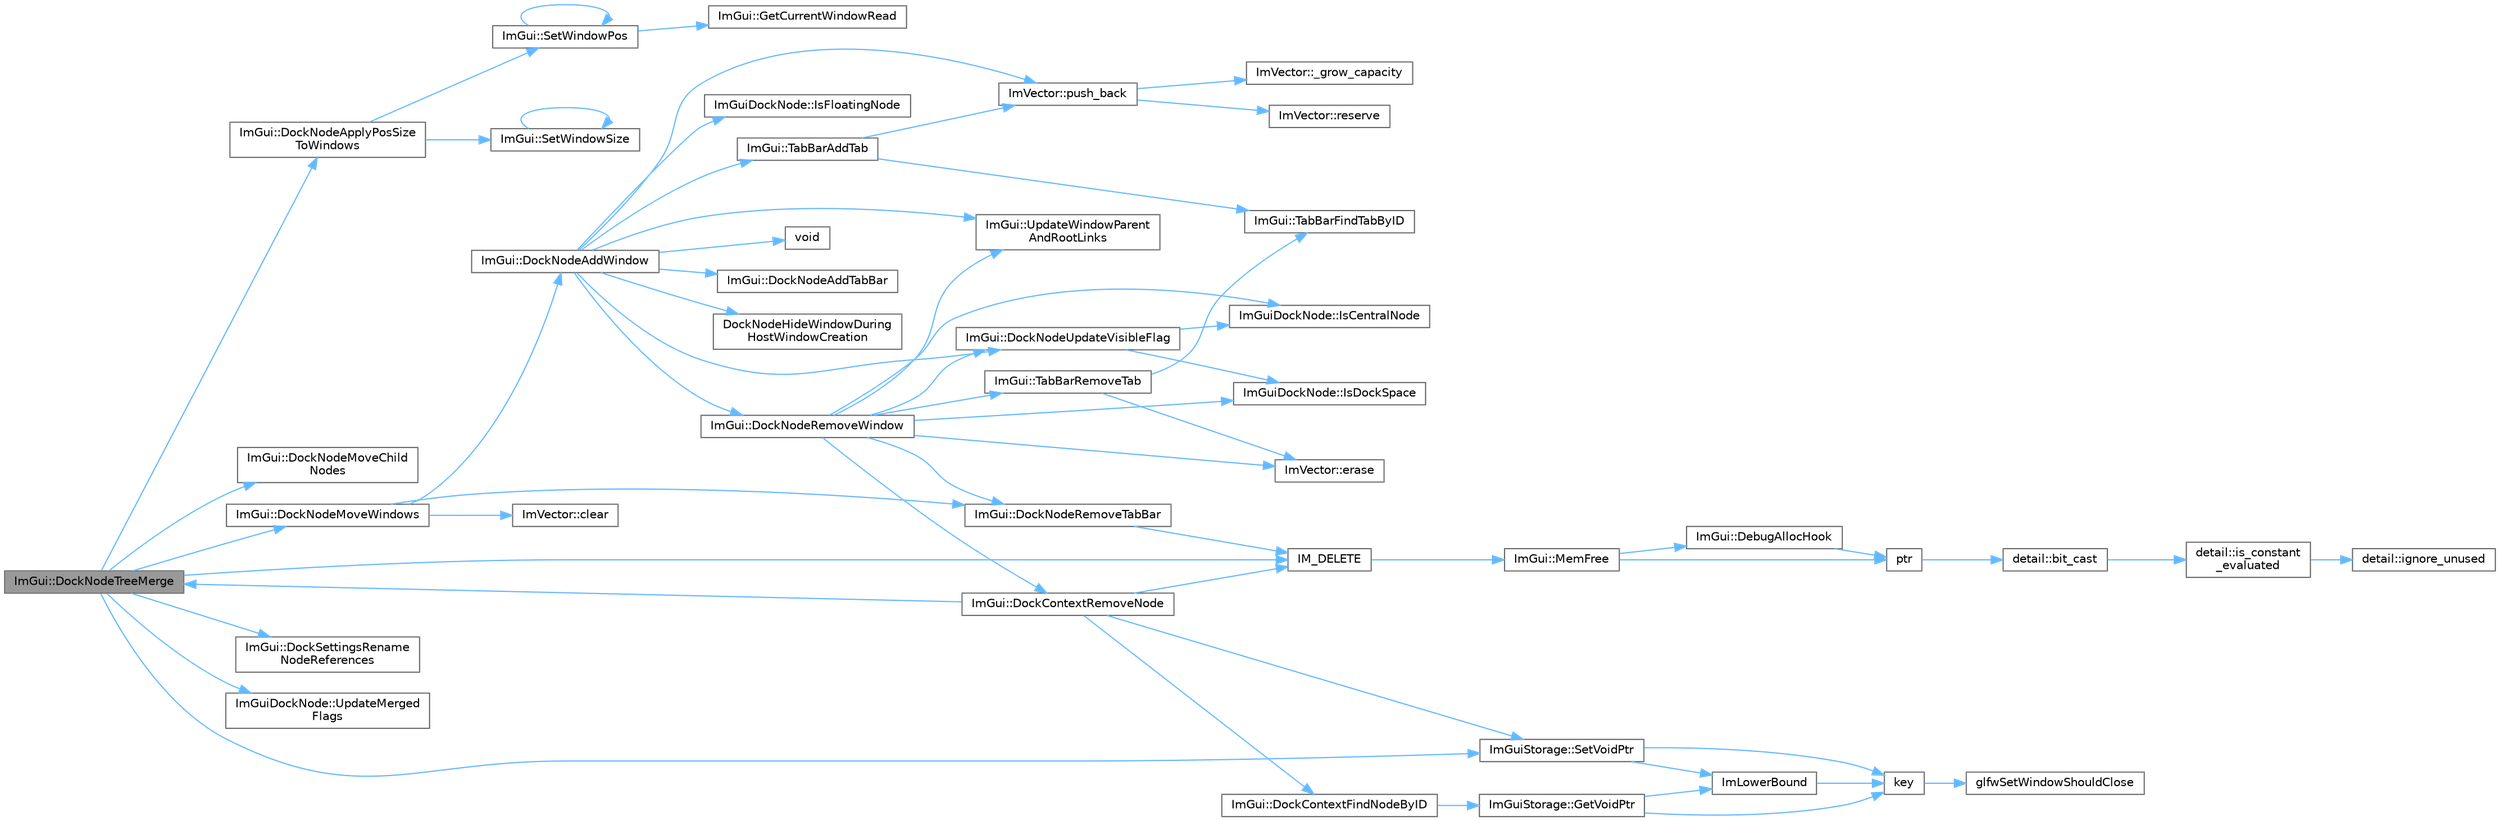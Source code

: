digraph "ImGui::DockNodeTreeMerge"
{
 // LATEX_PDF_SIZE
  bgcolor="transparent";
  edge [fontname=Helvetica,fontsize=10,labelfontname=Helvetica,labelfontsize=10];
  node [fontname=Helvetica,fontsize=10,shape=box,height=0.2,width=0.4];
  rankdir="LR";
  Node1 [id="Node000001",label="ImGui::DockNodeTreeMerge",height=0.2,width=0.4,color="gray40", fillcolor="grey60", style="filled", fontcolor="black",tooltip=" "];
  Node1 -> Node2 [id="edge60_Node000001_Node000002",color="steelblue1",style="solid",tooltip=" "];
  Node2 [id="Node000002",label="ImGui::DockNodeApplyPosSize\lToWindows",height=0.2,width=0.4,color="grey40", fillcolor="white", style="filled",URL="$namespace_im_gui.html#af879255fe0be69945ceff4b832026a71",tooltip=" "];
  Node2 -> Node3 [id="edge61_Node000002_Node000003",color="steelblue1",style="solid",tooltip=" "];
  Node3 [id="Node000003",label="ImGui::SetWindowPos",height=0.2,width=0.4,color="grey40", fillcolor="white", style="filled",URL="$namespace_im_gui.html#aaa81e004de4c0a5cedb836e92e8aa0e5",tooltip=" "];
  Node3 -> Node4 [id="edge62_Node000003_Node000004",color="steelblue1",style="solid",tooltip=" "];
  Node4 [id="Node000004",label="ImGui::GetCurrentWindowRead",height=0.2,width=0.4,color="grey40", fillcolor="white", style="filled",URL="$namespace_im_gui.html#a055af7d6b7b4ae977a9c3c25a98e0d2f",tooltip=" "];
  Node3 -> Node3 [id="edge63_Node000003_Node000003",color="steelblue1",style="solid",tooltip=" "];
  Node2 -> Node5 [id="edge64_Node000002_Node000005",color="steelblue1",style="solid",tooltip=" "];
  Node5 [id="Node000005",label="ImGui::SetWindowSize",height=0.2,width=0.4,color="grey40", fillcolor="white", style="filled",URL="$namespace_im_gui.html#a657c6cc2246485332f608a5204447ea1",tooltip=" "];
  Node5 -> Node5 [id="edge65_Node000005_Node000005",color="steelblue1",style="solid",tooltip=" "];
  Node1 -> Node6 [id="edge66_Node000001_Node000006",color="steelblue1",style="solid",tooltip=" "];
  Node6 [id="Node000006",label="ImGui::DockNodeMoveChild\lNodes",height=0.2,width=0.4,color="grey40", fillcolor="white", style="filled",URL="$namespace_im_gui.html#a7b90f51f0d3548a567fdc90a69035e0d",tooltip=" "];
  Node1 -> Node7 [id="edge67_Node000001_Node000007",color="steelblue1",style="solid",tooltip=" "];
  Node7 [id="Node000007",label="ImGui::DockNodeMoveWindows",height=0.2,width=0.4,color="grey40", fillcolor="white", style="filled",URL="$namespace_im_gui.html#a8f314ce935f9160d4bdde3ba8fe8d24f",tooltip=" "];
  Node7 -> Node8 [id="edge68_Node000007_Node000008",color="steelblue1",style="solid",tooltip=" "];
  Node8 [id="Node000008",label="ImVector::clear",height=0.2,width=0.4,color="grey40", fillcolor="white", style="filled",URL="$struct_im_vector.html#ae2d401b4ec5f1113cdb8edb5a61a38f7",tooltip=" "];
  Node7 -> Node9 [id="edge69_Node000007_Node000009",color="steelblue1",style="solid",tooltip=" "];
  Node9 [id="Node000009",label="ImGui::DockNodeAddWindow",height=0.2,width=0.4,color="grey40", fillcolor="white", style="filled",URL="$namespace_im_gui.html#a9ddcb5d005e4d92cbce85de08deae665",tooltip=" "];
  Node9 -> Node10 [id="edge70_Node000009_Node000010",color="steelblue1",style="solid",tooltip=" "];
  Node10 [id="Node000010",label="ImGui::DockNodeAddTabBar",height=0.2,width=0.4,color="grey40", fillcolor="white", style="filled",URL="$namespace_im_gui.html#ac621689d25d2aeeb45ee8a007080498d",tooltip=" "];
  Node9 -> Node11 [id="edge71_Node000009_Node000011",color="steelblue1",style="solid",tooltip=" "];
  Node11 [id="Node000011",label="DockNodeHideWindowDuring\lHostWindowCreation",height=0.2,width=0.4,color="grey40", fillcolor="white", style="filled",URL="$imgui_8cpp.html#a4fbdea00c388b92d697a9c15b033d221",tooltip=" "];
  Node9 -> Node12 [id="edge72_Node000009_Node000012",color="steelblue1",style="solid",tooltip=" "];
  Node12 [id="Node000012",label="ImGui::DockNodeRemoveWindow",height=0.2,width=0.4,color="grey40", fillcolor="white", style="filled",URL="$namespace_im_gui.html#a7707fcf2071bef8bb8681ed58b87c56e",tooltip=" "];
  Node12 -> Node13 [id="edge73_Node000012_Node000013",color="steelblue1",style="solid",tooltip=" "];
  Node13 [id="Node000013",label="ImGui::DockContextRemoveNode",height=0.2,width=0.4,color="grey40", fillcolor="white", style="filled",URL="$namespace_im_gui.html#a69ff368895db4bdc84de9ff21b52fddc",tooltip=" "];
  Node13 -> Node14 [id="edge74_Node000013_Node000014",color="steelblue1",style="solid",tooltip=" "];
  Node14 [id="Node000014",label="ImGui::DockContextFindNodeByID",height=0.2,width=0.4,color="grey40", fillcolor="white", style="filled",URL="$namespace_im_gui.html#a52be73f2abd2d0320469ba138f7c6d59",tooltip=" "];
  Node14 -> Node15 [id="edge75_Node000014_Node000015",color="steelblue1",style="solid",tooltip=" "];
  Node15 [id="Node000015",label="ImGuiStorage::GetVoidPtr",height=0.2,width=0.4,color="grey40", fillcolor="white", style="filled",URL="$struct_im_gui_storage.html#aaf87a98ede89da09113b0189f6d878ca",tooltip=" "];
  Node15 -> Node16 [id="edge76_Node000015_Node000016",color="steelblue1",style="solid",tooltip=" "];
  Node16 [id="Node000016",label="ImLowerBound",height=0.2,width=0.4,color="grey40", fillcolor="white", style="filled",URL="$imgui_8cpp.html#a409bfd6de574854cd644636ea13b6a8a",tooltip=" "];
  Node16 -> Node17 [id="edge77_Node000016_Node000017",color="steelblue1",style="solid",tooltip=" "];
  Node17 [id="Node000017",label="key",height=0.2,width=0.4,color="grey40", fillcolor="white", style="filled",URL="$gears_8c.html#accd6b5b92b78666e36543412d4ac14cd",tooltip=" "];
  Node17 -> Node18 [id="edge78_Node000017_Node000018",color="steelblue1",style="solid",tooltip=" "];
  Node18 [id="Node000018",label="glfwSetWindowShouldClose",height=0.2,width=0.4,color="grey40", fillcolor="white", style="filled",URL="$group__window.html#ga1cadeda7a1e2f224e06a8415d30741aa",tooltip="Sets the close flag of the specified window."];
  Node15 -> Node17 [id="edge79_Node000015_Node000017",color="steelblue1",style="solid",tooltip=" "];
  Node13 -> Node1 [id="edge80_Node000013_Node000001",color="steelblue1",style="solid",tooltip=" "];
  Node13 -> Node19 [id="edge81_Node000013_Node000019",color="steelblue1",style="solid",tooltip=" "];
  Node19 [id="Node000019",label="IM_DELETE",height=0.2,width=0.4,color="grey40", fillcolor="white", style="filled",URL="$imgui_8h.html#a3c856832c3fe1da8767a9353da3707e1",tooltip=" "];
  Node19 -> Node20 [id="edge82_Node000019_Node000020",color="steelblue1",style="solid",tooltip=" "];
  Node20 [id="Node000020",label="ImGui::MemFree",height=0.2,width=0.4,color="grey40", fillcolor="white", style="filled",URL="$namespace_im_gui.html#a269ec695c6e722ec3da85dae37f0675d",tooltip=" "];
  Node20 -> Node21 [id="edge83_Node000020_Node000021",color="steelblue1",style="solid",tooltip=" "];
  Node21 [id="Node000021",label="ImGui::DebugAllocHook",height=0.2,width=0.4,color="grey40", fillcolor="white", style="filled",URL="$namespace_im_gui.html#af81dc8d88fa2e5d0996163993f90ccf8",tooltip=" "];
  Node21 -> Node22 [id="edge84_Node000021_Node000022",color="steelblue1",style="solid",tooltip=" "];
  Node22 [id="Node000022",label="ptr",height=0.2,width=0.4,color="grey40", fillcolor="white", style="filled",URL="$spdlog_2include_2spdlog_2fmt_2bundled_2format_8h.html#adb6e274f8eb0b74b2865215e1b49c535",tooltip=" "];
  Node22 -> Node23 [id="edge85_Node000022_Node000023",color="steelblue1",style="solid",tooltip=" "];
  Node23 [id="Node000023",label="detail::bit_cast",height=0.2,width=0.4,color="grey40", fillcolor="white", style="filled",URL="$namespacedetail.html#a13855d666ae097f8d0343395183e3b47",tooltip=" "];
  Node23 -> Node24 [id="edge86_Node000023_Node000024",color="steelblue1",style="solid",tooltip=" "];
  Node24 [id="Node000024",label="detail::is_constant\l_evaluated",height=0.2,width=0.4,color="grey40", fillcolor="white", style="filled",URL="$namespacedetail.html#a75ed2634319883d038944529dbb954e2",tooltip=" "];
  Node24 -> Node25 [id="edge87_Node000024_Node000025",color="steelblue1",style="solid",tooltip=" "];
  Node25 [id="Node000025",label="detail::ignore_unused",height=0.2,width=0.4,color="grey40", fillcolor="white", style="filled",URL="$namespacedetail.html#a1fe84ebaf96215ce0665d95b3124c2df",tooltip=" "];
  Node20 -> Node22 [id="edge88_Node000020_Node000022",color="steelblue1",style="solid",tooltip=" "];
  Node13 -> Node26 [id="edge89_Node000013_Node000026",color="steelblue1",style="solid",tooltip=" "];
  Node26 [id="Node000026",label="ImGuiStorage::SetVoidPtr",height=0.2,width=0.4,color="grey40", fillcolor="white", style="filled",URL="$struct_im_gui_storage.html#a55f840086b3ec9cf63c67f02d159204a",tooltip=" "];
  Node26 -> Node16 [id="edge90_Node000026_Node000016",color="steelblue1",style="solid",tooltip=" "];
  Node26 -> Node17 [id="edge91_Node000026_Node000017",color="steelblue1",style="solid",tooltip=" "];
  Node12 -> Node27 [id="edge92_Node000012_Node000027",color="steelblue1",style="solid",tooltip=" "];
  Node27 [id="Node000027",label="ImGui::DockNodeRemoveTabBar",height=0.2,width=0.4,color="grey40", fillcolor="white", style="filled",URL="$namespace_im_gui.html#ad0e39bff5ef1bbdd6ba22c133f211da7",tooltip=" "];
  Node27 -> Node19 [id="edge93_Node000027_Node000019",color="steelblue1",style="solid",tooltip=" "];
  Node12 -> Node28 [id="edge94_Node000012_Node000028",color="steelblue1",style="solid",tooltip=" "];
  Node28 [id="Node000028",label="ImGui::DockNodeUpdateVisibleFlag",height=0.2,width=0.4,color="grey40", fillcolor="white", style="filled",URL="$namespace_im_gui.html#a42a888a71f6295199994f5c3aa65f9d6",tooltip=" "];
  Node28 -> Node29 [id="edge95_Node000028_Node000029",color="steelblue1",style="solid",tooltip=" "];
  Node29 [id="Node000029",label="ImGuiDockNode::IsCentralNode",height=0.2,width=0.4,color="grey40", fillcolor="white", style="filled",URL="$struct_im_gui_dock_node.html#a65a6bb0809083aef0edbf937c90b83f6",tooltip=" "];
  Node28 -> Node30 [id="edge96_Node000028_Node000030",color="steelblue1",style="solid",tooltip=" "];
  Node30 [id="Node000030",label="ImGuiDockNode::IsDockSpace",height=0.2,width=0.4,color="grey40", fillcolor="white", style="filled",URL="$struct_im_gui_dock_node.html#a2f06798d0770e6894d27ec776b5d7538",tooltip=" "];
  Node12 -> Node31 [id="edge97_Node000012_Node000031",color="steelblue1",style="solid",tooltip=" "];
  Node31 [id="Node000031",label="ImVector::erase",height=0.2,width=0.4,color="grey40", fillcolor="white", style="filled",URL="$struct_im_vector.html#a2f88ac70791f2da6d4168d7b29f38f1e",tooltip=" "];
  Node12 -> Node29 [id="edge98_Node000012_Node000029",color="steelblue1",style="solid",tooltip=" "];
  Node12 -> Node30 [id="edge99_Node000012_Node000030",color="steelblue1",style="solid",tooltip=" "];
  Node12 -> Node32 [id="edge100_Node000012_Node000032",color="steelblue1",style="solid",tooltip=" "];
  Node32 [id="Node000032",label="ImGui::TabBarRemoveTab",height=0.2,width=0.4,color="grey40", fillcolor="white", style="filled",URL="$namespace_im_gui.html#a3340d8c07dca35527b618288f091a0f7",tooltip=" "];
  Node32 -> Node31 [id="edge101_Node000032_Node000031",color="steelblue1",style="solid",tooltip=" "];
  Node32 -> Node33 [id="edge102_Node000032_Node000033",color="steelblue1",style="solid",tooltip=" "];
  Node33 [id="Node000033",label="ImGui::TabBarFindTabByID",height=0.2,width=0.4,color="grey40", fillcolor="white", style="filled",URL="$namespace_im_gui.html#a892525a74a6206eabbeb851071b3119a",tooltip=" "];
  Node12 -> Node34 [id="edge103_Node000012_Node000034",color="steelblue1",style="solid",tooltip=" "];
  Node34 [id="Node000034",label="ImGui::UpdateWindowParent\lAndRootLinks",height=0.2,width=0.4,color="grey40", fillcolor="white", style="filled",URL="$namespace_im_gui.html#a85d7262320ed7ce8e40863b99f8db4a3",tooltip=" "];
  Node9 -> Node28 [id="edge104_Node000009_Node000028",color="steelblue1",style="solid",tooltip=" "];
  Node9 -> Node35 [id="edge105_Node000009_Node000035",color="steelblue1",style="solid",tooltip=" "];
  Node35 [id="Node000035",label="ImGuiDockNode::IsFloatingNode",height=0.2,width=0.4,color="grey40", fillcolor="white", style="filled",URL="$struct_im_gui_dock_node.html#a65218fbb8d4629246096dd8fe5d1f219",tooltip=" "];
  Node9 -> Node36 [id="edge106_Node000009_Node000036",color="steelblue1",style="solid",tooltip=" "];
  Node36 [id="Node000036",label="ImVector::push_back",height=0.2,width=0.4,color="grey40", fillcolor="white", style="filled",URL="$struct_im_vector.html#aab5df48e0711a48bd12f3206e08c4108",tooltip=" "];
  Node36 -> Node37 [id="edge107_Node000036_Node000037",color="steelblue1",style="solid",tooltip=" "];
  Node37 [id="Node000037",label="ImVector::_grow_capacity",height=0.2,width=0.4,color="grey40", fillcolor="white", style="filled",URL="$struct_im_vector.html#a3a097635d464b1b70dc7d59996a88b28",tooltip=" "];
  Node36 -> Node38 [id="edge108_Node000036_Node000038",color="steelblue1",style="solid",tooltip=" "];
  Node38 [id="Node000038",label="ImVector::reserve",height=0.2,width=0.4,color="grey40", fillcolor="white", style="filled",URL="$struct_im_vector.html#a0f14f5736c3372157856eebb67123b75",tooltip=" "];
  Node9 -> Node39 [id="edge109_Node000009_Node000039",color="steelblue1",style="solid",tooltip=" "];
  Node39 [id="Node000039",label="ImGui::TabBarAddTab",height=0.2,width=0.4,color="grey40", fillcolor="white", style="filled",URL="$namespace_im_gui.html#ad351241dc857097a48c74669249b3c04",tooltip=" "];
  Node39 -> Node36 [id="edge110_Node000039_Node000036",color="steelblue1",style="solid",tooltip=" "];
  Node39 -> Node33 [id="edge111_Node000039_Node000033",color="steelblue1",style="solid",tooltip=" "];
  Node9 -> Node34 [id="edge112_Node000009_Node000034",color="steelblue1",style="solid",tooltip=" "];
  Node9 -> Node40 [id="edge113_Node000009_Node000040",color="steelblue1",style="solid",tooltip=" "];
  Node40 [id="Node000040",label="void",height=0.2,width=0.4,color="grey40", fillcolor="white", style="filled",URL="$mimalloc_8h.html#a9d6d8aef94ac19034a5f163606f84830",tooltip=" "];
  Node7 -> Node27 [id="edge114_Node000007_Node000027",color="steelblue1",style="solid",tooltip=" "];
  Node1 -> Node41 [id="edge115_Node000001_Node000041",color="steelblue1",style="solid",tooltip=" "];
  Node41 [id="Node000041",label="ImGui::DockSettingsRename\lNodeReferences",height=0.2,width=0.4,color="grey40", fillcolor="white", style="filled",URL="$namespace_im_gui.html#a62a4dbebb5015352589459596f16b26c",tooltip=" "];
  Node1 -> Node19 [id="edge116_Node000001_Node000019",color="steelblue1",style="solid",tooltip=" "];
  Node1 -> Node26 [id="edge117_Node000001_Node000026",color="steelblue1",style="solid",tooltip=" "];
  Node1 -> Node42 [id="edge118_Node000001_Node000042",color="steelblue1",style="solid",tooltip=" "];
  Node42 [id="Node000042",label="ImGuiDockNode::UpdateMerged\lFlags",height=0.2,width=0.4,color="grey40", fillcolor="white", style="filled",URL="$struct_im_gui_dock_node.html#a87a708d19b6f2e22c15d6d378c8b71e2",tooltip=" "];
}
